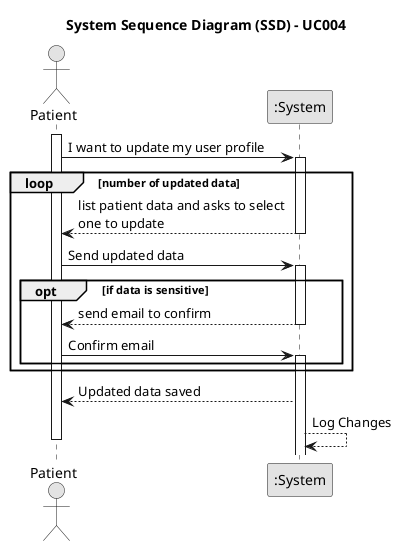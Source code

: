 @startuml
skinparam monochrome true
skinparam packageStyle rectangle
skinparam shadowing false

title System Sequence Diagram (SSD) - UC004
actor Patient as Patient
participant ":System" as System

activate Patient

    Patient -> System: I want to update my user profile
    activate System
    
    loop number of updated data

            System --> Patient: list patient data and asks to select \none to update
        deactivate System

        Patient -> System: Send updated data
        activate System

        opt if data is sensitive
            System --> Patient: send email to confirm
            deactivate System

            Patient -> System: Confirm email
            activate System
    end

    end
 
    System --> Patient: Updated data saved

    System --> System: Log Changes
deactivate Patient

@enduml